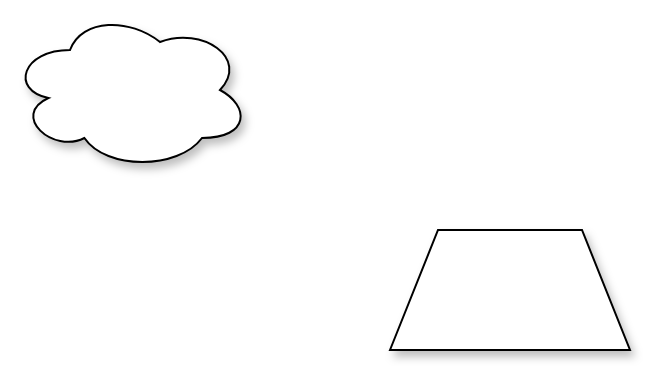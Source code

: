 <mxfile version="12.1.3" type="github" pages="1">
  <diagram id="g6CVoBPraKaxUtOreCra" name="Page-1">
    <mxGraphModel dx="1024" dy="566" grid="1" gridSize="10" guides="1" tooltips="1" connect="1" arrows="1" fold="1" page="1" pageScale="1" pageWidth="827" pageHeight="1169" math="0" shadow="0">
      <root>
        <mxCell id="0"/>
        <mxCell id="1" parent="0"/>
        <mxCell id="i6cdscL8NnU2U06RqQiy-1" value="" style="ellipse;shape=cloud;whiteSpace=wrap;html=1;shadow=1;" vertex="1" parent="1">
          <mxGeometry x="110" y="90" width="120" height="80" as="geometry"/>
        </mxCell>
        <mxCell id="i6cdscL8NnU2U06RqQiy-2" value="" style="shape=trapezoid;perimeter=trapezoidPerimeter;whiteSpace=wrap;html=1;shadow=1;" vertex="1" parent="1">
          <mxGeometry x="300" y="200" width="120" height="60" as="geometry"/>
        </mxCell>
      </root>
    </mxGraphModel>
  </diagram>
</mxfile>
